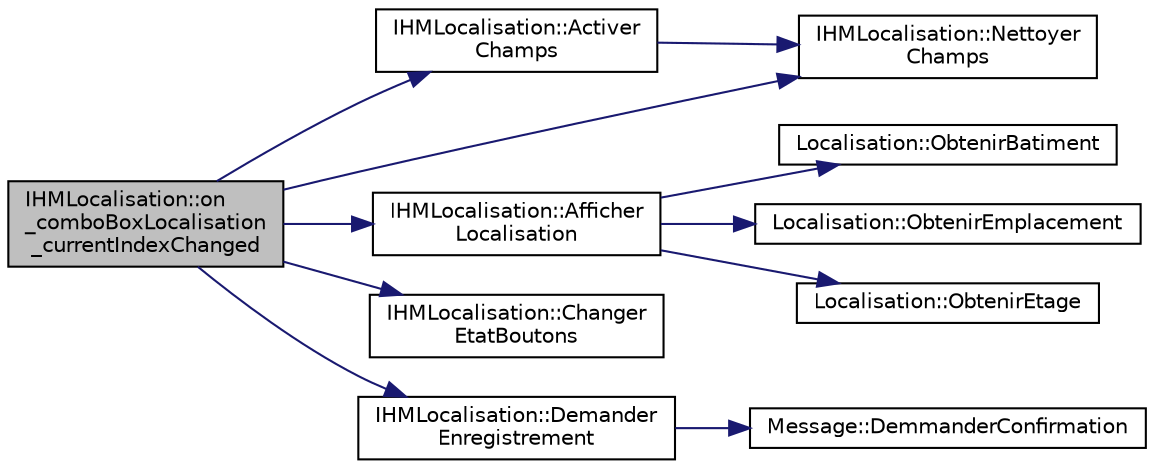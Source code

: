 digraph "IHMLocalisation::on_comboBoxLocalisation_currentIndexChanged"
{
 // LATEX_PDF_SIZE
  edge [fontname="Helvetica",fontsize="10",labelfontname="Helvetica",labelfontsize="10"];
  node [fontname="Helvetica",fontsize="10",shape=record];
  rankdir="LR";
  Node1 [label="IHMLocalisation::on\l_comboBoxLocalisation\l_currentIndexChanged",height=0.2,width=0.4,color="black", fillcolor="grey75", style="filled", fontcolor="black",tooltip="------------—PRIVATE-SLOTS-----------—///"];
  Node1 -> Node2 [color="midnightblue",fontsize="10",style="solid",fontname="Helvetica"];
  Node2 [label="IHMLocalisation::Activer\lChamps",height=0.2,width=0.4,color="black", fillcolor="white", style="filled",URL="$class_i_h_m_localisation.html#a7b74cfeadebe880f4a5b1a6bb5c5653e",tooltip=" "];
  Node2 -> Node3 [color="midnightblue",fontsize="10",style="solid",fontname="Helvetica"];
  Node3 [label="IHMLocalisation::Nettoyer\lChamps",height=0.2,width=0.4,color="black", fillcolor="white", style="filled",URL="$class_i_h_m_localisation.html#aff1c4b3ac7e30aea55501061d1293a55",tooltip=" "];
  Node1 -> Node4 [color="midnightblue",fontsize="10",style="solid",fontname="Helvetica"];
  Node4 [label="IHMLocalisation::Afficher\lLocalisation",height=0.2,width=0.4,color="black", fillcolor="white", style="filled",URL="$class_i_h_m_localisation.html#adb0545ab8794630f4cbffb1479dd42fe",tooltip=" "];
  Node4 -> Node5 [color="midnightblue",fontsize="10",style="solid",fontname="Helvetica"];
  Node5 [label="Localisation::ObtenirBatiment",height=0.2,width=0.4,color="black", fillcolor="white", style="filled",URL="$class_localisation.html#a5b7ab31e8ee62d8684fe2b401209625d",tooltip=" "];
  Node4 -> Node6 [color="midnightblue",fontsize="10",style="solid",fontname="Helvetica"];
  Node6 [label="Localisation::ObtenirEmplacement",height=0.2,width=0.4,color="black", fillcolor="white", style="filled",URL="$class_localisation.html#abeb862e61fdfcb431c280297987b3527",tooltip=" "];
  Node4 -> Node7 [color="midnightblue",fontsize="10",style="solid",fontname="Helvetica"];
  Node7 [label="Localisation::ObtenirEtage",height=0.2,width=0.4,color="black", fillcolor="white", style="filled",URL="$class_localisation.html#abf80c8dade054811302b0a3a878fe95d",tooltip=" "];
  Node1 -> Node8 [color="midnightblue",fontsize="10",style="solid",fontname="Helvetica"];
  Node8 [label="IHMLocalisation::Changer\lEtatBoutons",height=0.2,width=0.4,color="black", fillcolor="white", style="filled",URL="$class_i_h_m_localisation.html#a7d48d2dac7f88d1bea43b67c261da7ac",tooltip=" "];
  Node1 -> Node9 [color="midnightblue",fontsize="10",style="solid",fontname="Helvetica"];
  Node9 [label="IHMLocalisation::Demander\lEnregistrement",height=0.2,width=0.4,color="black", fillcolor="white", style="filled",URL="$class_i_h_m_localisation.html#ac3983ed60a587f83bd23df1ba32c9c42",tooltip="---------------—PRIVATE---------------—///"];
  Node9 -> Node10 [color="midnightblue",fontsize="10",style="solid",fontname="Helvetica"];
  Node10 [label="Message::DemmanderConfirmation",height=0.2,width=0.4,color="black", fillcolor="white", style="filled",URL="$class_message.html#a0c6e95e7b1707ed6ea924f14d5a8943f",tooltip="Message::DemmanderConfirmation."];
  Node1 -> Node3 [color="midnightblue",fontsize="10",style="solid",fontname="Helvetica"];
}
